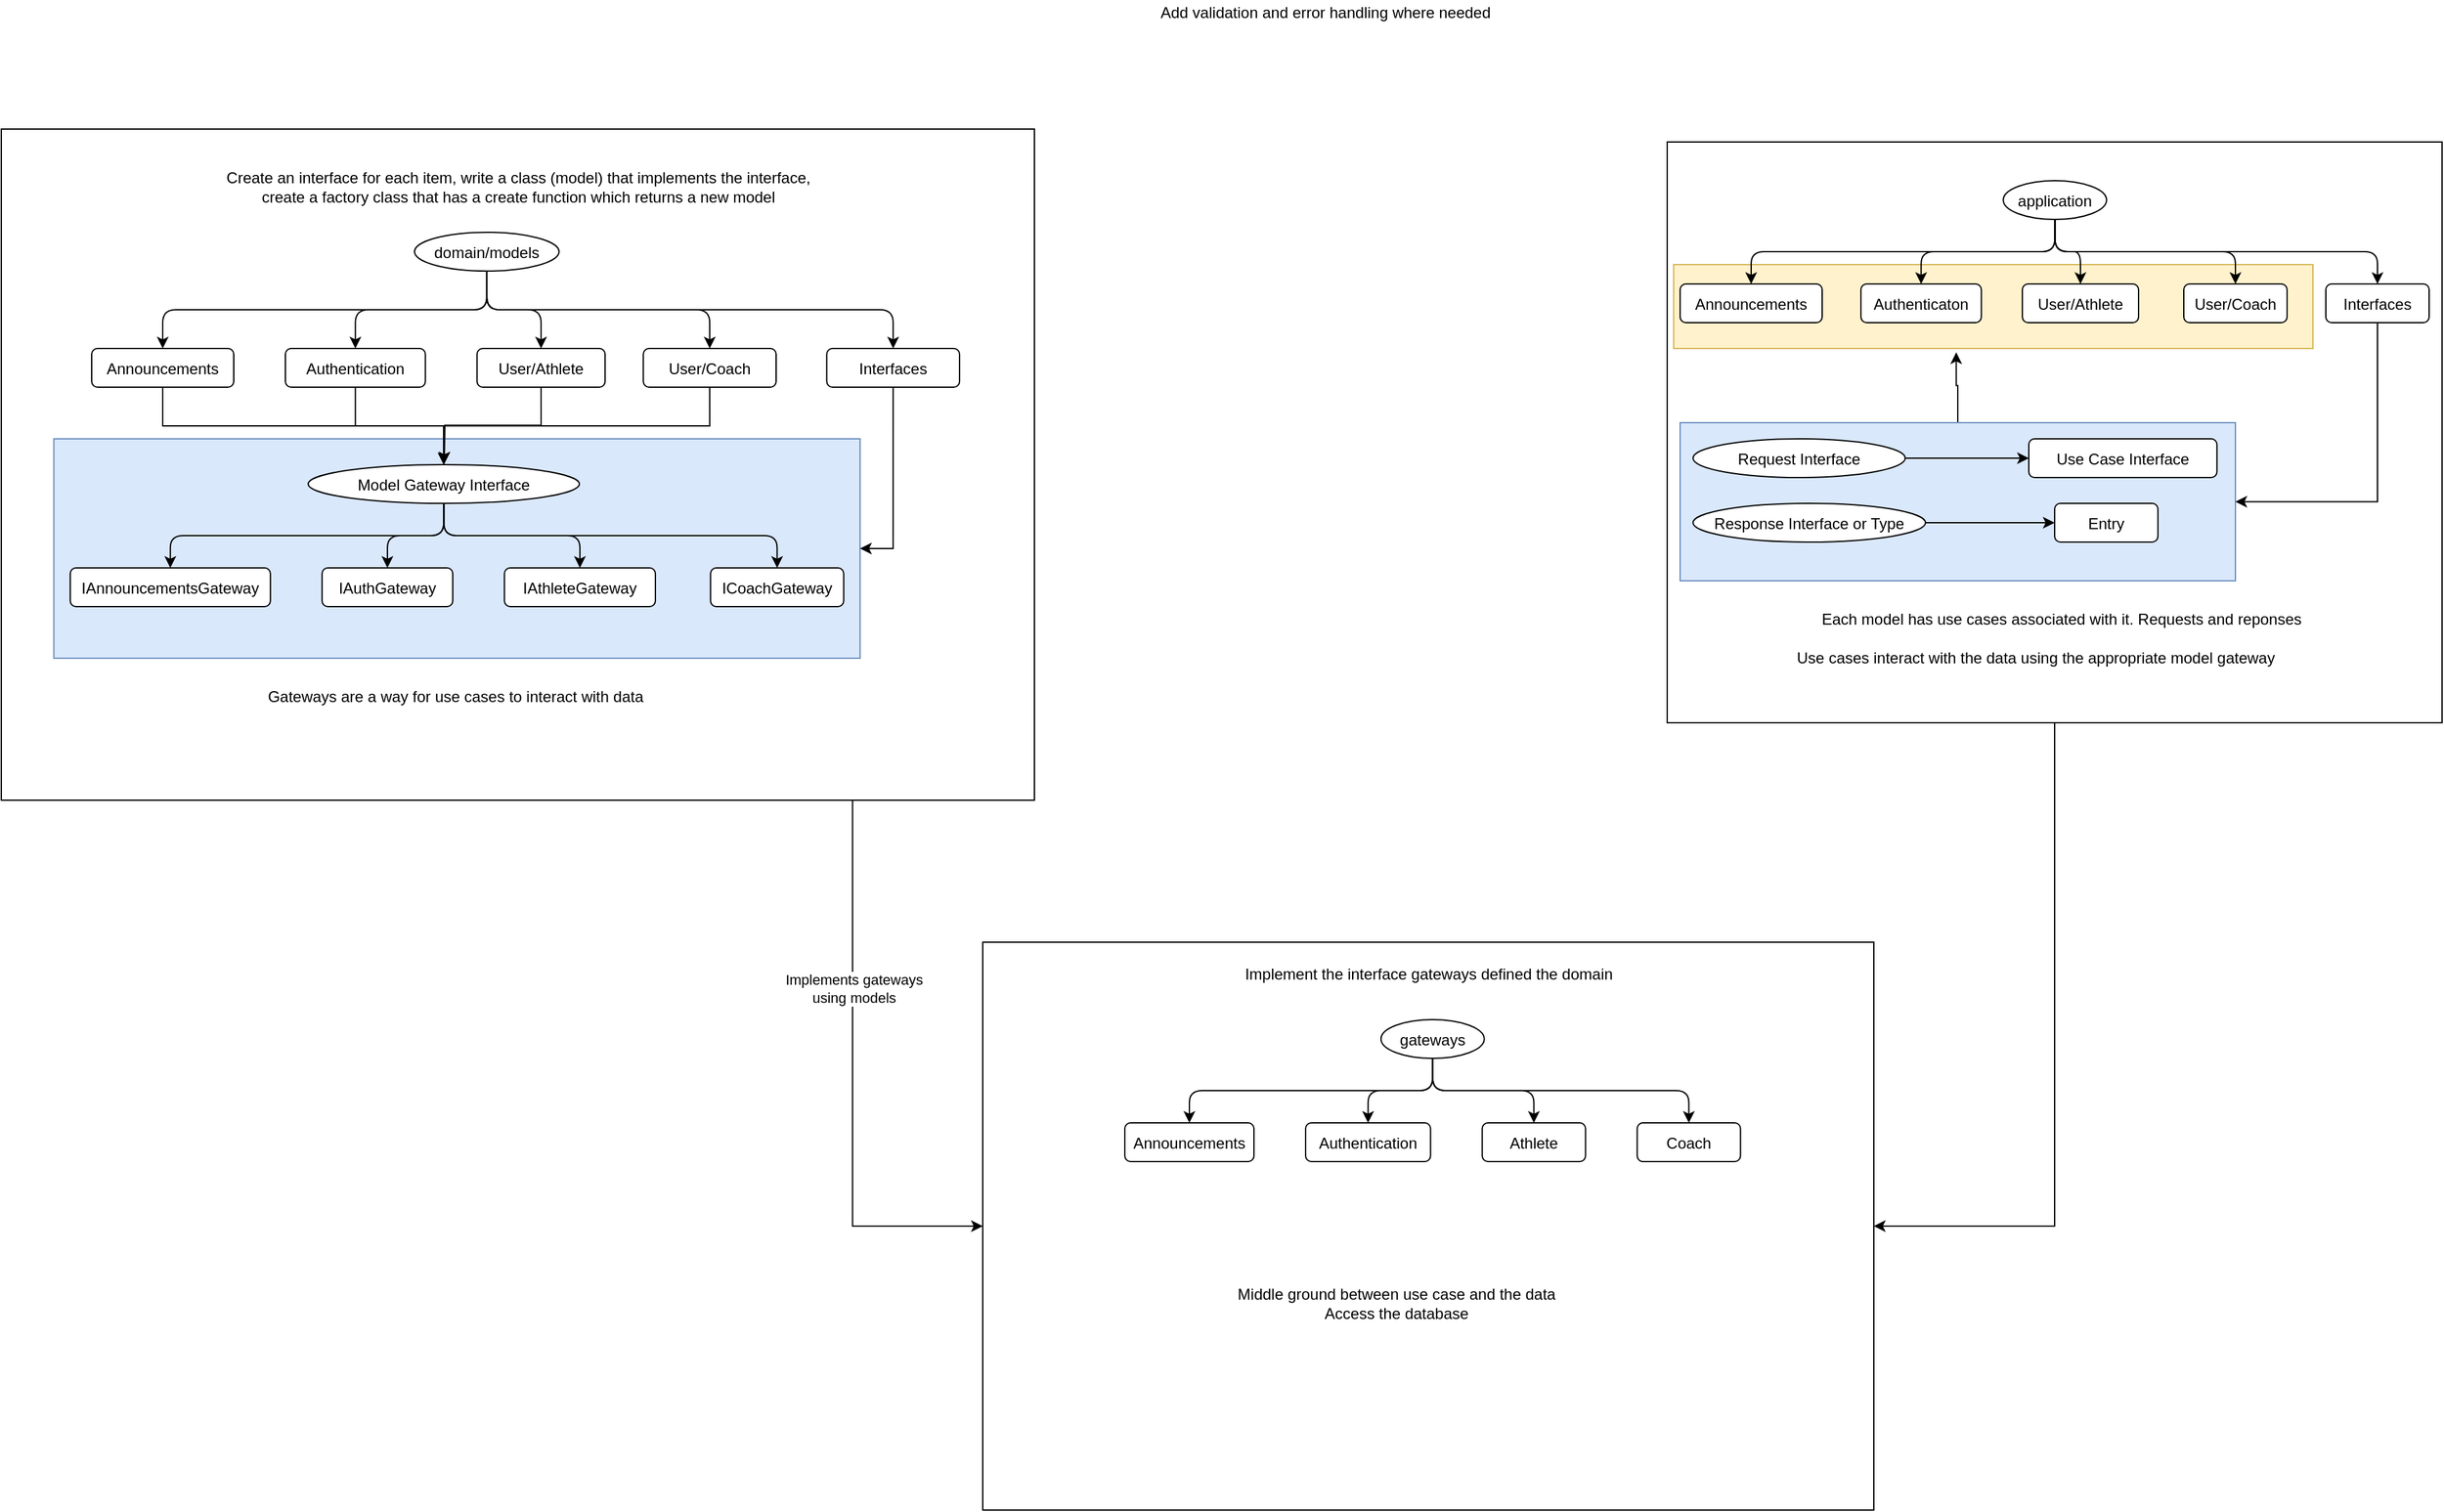<mxfile>
    <diagram id="IPEGBimvWpnkjGeF0lbS" name="Page-1">
        <mxGraphModel dx="1969" dy="2079" grid="1" gridSize="10" guides="1" tooltips="1" connect="1" arrows="1" fold="1" page="1" pageScale="1" pageWidth="1100" pageHeight="850" math="0" shadow="0">
            <root>
                <mxCell id="0"/>
                <mxCell id="1" parent="0"/>
                <mxCell id="77" style="edgeStyle=orthogonalEdgeStyle;rounded=0;orthogonalLoop=1;jettySize=auto;html=1;exitX=0.824;exitY=0.999;exitDx=0;exitDy=0;entryX=0;entryY=0.5;entryDx=0;entryDy=0;exitPerimeter=0;" edge="1" parent="1" source="14" target="64">
                    <mxGeometry relative="1" as="geometry"/>
                </mxCell>
                <mxCell id="78" value="Implements gateways&lt;br&gt;using models" style="edgeLabel;html=1;align=center;verticalAlign=middle;resizable=0;points=[];" vertex="1" connectable="0" parent="77">
                    <mxGeometry x="-0.229" y="1" relative="1" as="geometry">
                        <mxPoint y="-20" as="offset"/>
                    </mxGeometry>
                </mxCell>
                <mxCell id="14" value="" style="whiteSpace=wrap;html=1;" parent="1" vertex="1">
                    <mxGeometry x="100" y="-290" width="800" height="520" as="geometry"/>
                </mxCell>
                <mxCell id="53" value="" style="whiteSpace=wrap;html=1;fillColor=#dae8fc;strokeColor=#6c8ebf;" vertex="1" parent="1">
                    <mxGeometry x="140.7" y="-50" width="624.3" height="170" as="geometry"/>
                </mxCell>
                <mxCell id="80" style="edgeStyle=orthogonalEdgeStyle;rounded=0;orthogonalLoop=1;jettySize=auto;html=1;exitX=0.5;exitY=1;exitDx=0;exitDy=0;entryX=1;entryY=0.5;entryDx=0;entryDy=0;" edge="1" parent="1" source="25" target="64">
                    <mxGeometry relative="1" as="geometry"/>
                </mxCell>
                <mxCell id="25" value="" style="whiteSpace=wrap;html=1;" parent="1" vertex="1">
                    <mxGeometry x="1390" y="-280" width="600" height="450" as="geometry"/>
                </mxCell>
                <mxCell id="40" value="" style="whiteSpace=wrap;html=1;fillColor=#fff2cc;strokeColor=#d6b656;" vertex="1" parent="1">
                    <mxGeometry x="1395" y="-185" width="495" height="65" as="geometry"/>
                </mxCell>
                <mxCell id="41" style="edgeStyle=orthogonalEdgeStyle;rounded=0;orthogonalLoop=1;jettySize=auto;html=1;exitX=0.5;exitY=0;exitDx=0;exitDy=0;entryX=0.442;entryY=1.046;entryDx=0;entryDy=0;entryPerimeter=0;" edge="1" parent="1" source="38" target="40">
                    <mxGeometry relative="1" as="geometry"/>
                </mxCell>
                <mxCell id="38" value="" style="whiteSpace=wrap;html=1;fillColor=#dae8fc;strokeColor=#6c8ebf;" vertex="1" parent="1">
                    <mxGeometry x="1400" y="-62.5" width="430" height="122.5" as="geometry"/>
                </mxCell>
                <mxCell id="2" value="domain/models" style="ellipse" parent="1" vertex="1">
                    <mxGeometry x="420.0" y="-210" width="111.9" height="30" as="geometry"/>
                </mxCell>
                <mxCell id="60" style="edgeStyle=orthogonalEdgeStyle;rounded=0;orthogonalLoop=1;jettySize=auto;html=1;exitX=0.5;exitY=1;exitDx=0;exitDy=0;entryX=0.5;entryY=0;entryDx=0;entryDy=0;" edge="1" parent="1" source="3" target="44">
                    <mxGeometry relative="1" as="geometry"/>
                </mxCell>
                <mxCell id="3" value="Announcements" style="rounded=1;" parent="1" vertex="1">
                    <mxGeometry x="170.0" y="-120" width="110" height="30" as="geometry"/>
                </mxCell>
                <mxCell id="4" value="" style="edgeStyle=elbowEdgeStyle;elbow=vertical;" parent="1" source="2" target="3" edge="1">
                    <mxGeometry relative="1" as="geometry"/>
                </mxCell>
                <mxCell id="59" style="edgeStyle=orthogonalEdgeStyle;rounded=0;orthogonalLoop=1;jettySize=auto;html=1;exitX=0.5;exitY=1;exitDx=0;exitDy=0;entryX=0.5;entryY=0;entryDx=0;entryDy=0;" edge="1" parent="1" source="5" target="44">
                    <mxGeometry relative="1" as="geometry"/>
                </mxCell>
                <mxCell id="5" value="Authentication" style="rounded=1;" parent="1" vertex="1">
                    <mxGeometry x="320.0" y="-120" width="108.38" height="30" as="geometry"/>
                </mxCell>
                <mxCell id="6" value="" style="edgeStyle=elbowEdgeStyle;elbow=vertical;" parent="1" source="2" target="5" edge="1">
                    <mxGeometry relative="1" as="geometry"/>
                </mxCell>
                <mxCell id="58" style="edgeStyle=orthogonalEdgeStyle;rounded=0;orthogonalLoop=1;jettySize=auto;html=1;exitX=0.5;exitY=1;exitDx=0;exitDy=0;" edge="1" parent="1" source="7">
                    <mxGeometry relative="1" as="geometry">
                        <mxPoint x="443" y="-31" as="targetPoint"/>
                    </mxGeometry>
                </mxCell>
                <mxCell id="7" value="User/Athlete" style="rounded=1;" parent="1" vertex="1">
                    <mxGeometry x="468.38" y="-120" width="99.19" height="30" as="geometry"/>
                </mxCell>
                <mxCell id="8" value="" style="edgeStyle=elbowEdgeStyle;elbow=vertical;" parent="1" source="2" target="7" edge="1">
                    <mxGeometry relative="1" as="geometry"/>
                </mxCell>
                <mxCell id="57" style="edgeStyle=orthogonalEdgeStyle;rounded=0;orthogonalLoop=1;jettySize=auto;html=1;exitX=0.5;exitY=1;exitDx=0;exitDy=0;entryX=0.5;entryY=0;entryDx=0;entryDy=0;" edge="1" parent="1" source="9" target="44">
                    <mxGeometry relative="1" as="geometry"/>
                </mxCell>
                <mxCell id="9" value="User/Coach" style="rounded=1;" parent="1" vertex="1">
                    <mxGeometry x="597.15" y="-120" width="102.85" height="30" as="geometry"/>
                </mxCell>
                <mxCell id="10" value="" style="edgeStyle=elbowEdgeStyle;elbow=vertical;" parent="1" source="2" target="9" edge="1">
                    <mxGeometry relative="1" as="geometry"/>
                </mxCell>
                <mxCell id="13" value="Create an interface for each item, write a class (model) that implements the interface,&lt;br&gt;create a factory class that has a create function which returns a new model" style="text;html=1;align=center;verticalAlign=middle;resizable=0;points=[];autosize=1;strokeColor=none;" parent="1" vertex="1">
                    <mxGeometry x="265" y="-260" width="470" height="30" as="geometry"/>
                </mxCell>
                <mxCell id="15" value="Add validation and error handling where needed" style="text;html=1;align=center;verticalAlign=middle;resizable=0;points=[];autosize=1;strokeColor=none;" parent="1" vertex="1">
                    <mxGeometry x="990" y="-390" width="270" height="20" as="geometry"/>
                </mxCell>
                <mxCell id="16" value="application" style="ellipse" parent="1" vertex="1">
                    <mxGeometry x="1650.215" y="-250" width="80" height="30" as="geometry"/>
                </mxCell>
                <mxCell id="17" value="Announcements" style="rounded=1;" parent="1" vertex="1">
                    <mxGeometry x="1400" y="-170" width="110" height="30" as="geometry"/>
                </mxCell>
                <mxCell id="18" value="" style="edgeStyle=elbowEdgeStyle;elbow=vertical;" parent="1" source="16" target="17" edge="1">
                    <mxGeometry relative="1" as="geometry"/>
                </mxCell>
                <mxCell id="19" value="Authenticaton" style="rounded=1;" parent="1" vertex="1">
                    <mxGeometry x="1540" y="-170" width="93.25" height="30" as="geometry"/>
                </mxCell>
                <mxCell id="20" value="" style="edgeStyle=elbowEdgeStyle;elbow=vertical;" parent="1" source="16" target="19" edge="1">
                    <mxGeometry relative="1" as="geometry"/>
                </mxCell>
                <mxCell id="21" value="User/Athlete" style="rounded=1;" parent="1" vertex="1">
                    <mxGeometry x="1665" y="-170" width="90" height="30" as="geometry"/>
                </mxCell>
                <mxCell id="22" value="" style="edgeStyle=elbowEdgeStyle;elbow=vertical;" parent="1" source="16" target="21" edge="1">
                    <mxGeometry relative="1" as="geometry"/>
                </mxCell>
                <mxCell id="23" value="User/Coach" style="rounded=1;" parent="1" vertex="1">
                    <mxGeometry x="1790" y="-170" width="80" height="30" as="geometry"/>
                </mxCell>
                <mxCell id="24" value="" style="edgeStyle=elbowEdgeStyle;elbow=vertical;" parent="1" source="16" target="23" edge="1">
                    <mxGeometry relative="1" as="geometry"/>
                </mxCell>
                <mxCell id="39" style="edgeStyle=orthogonalEdgeStyle;rounded=0;orthogonalLoop=1;jettySize=auto;html=1;exitX=0.5;exitY=1;exitDx=0;exitDy=0;entryX=1;entryY=0.5;entryDx=0;entryDy=0;" edge="1" parent="1" source="27" target="38">
                    <mxGeometry relative="1" as="geometry"/>
                </mxCell>
                <mxCell id="27" value="Interfaces" style="rounded=1;" vertex="1" parent="1">
                    <mxGeometry x="1900" y="-170" width="80" height="30" as="geometry"/>
                </mxCell>
                <mxCell id="28" value="" style="edgeStyle=elbowEdgeStyle;elbow=vertical;exitX=0.5;exitY=1;exitDx=0;exitDy=0;" edge="1" parent="1" target="27" source="16">
                    <mxGeometry relative="1" as="geometry">
                        <mxPoint x="1690" y="-210" as="sourcePoint"/>
                    </mxGeometry>
                </mxCell>
                <mxCell id="30" value="Each model has use cases associated with it. Requests and reponses" style="text;html=1;align=center;verticalAlign=middle;resizable=0;points=[];autosize=1;strokeColor=none;" vertex="1" parent="1">
                    <mxGeometry x="1500" y="80" width="390" height="20" as="geometry"/>
                </mxCell>
                <mxCell id="31" value="Request Interface" style="ellipse" vertex="1" parent="1">
                    <mxGeometry x="1410" y="-50" width="164.3" height="30" as="geometry"/>
                </mxCell>
                <mxCell id="32" value="Use Case Interface" style="rounded=1;" vertex="1" parent="1">
                    <mxGeometry x="1670.003" y="-50" width="145.7" height="30" as="geometry"/>
                </mxCell>
                <mxCell id="33" value="" style="curved=1;noEdgeStyle=1;orthogonal=1;startArrow=none;" edge="1" target="32" parent="1">
                    <mxGeometry relative="1" as="geometry">
                        <mxPoint x="1610" y="-35" as="sourcePoint"/>
                        <Array as="points">
                            <mxPoint x="1586.3" y="-35"/>
                            <mxPoint x="1662.3" y="-35"/>
                        </Array>
                    </mxGeometry>
                </mxCell>
                <mxCell id="34" value="" style="curved=1;noEdgeStyle=1;orthogonal=1;endArrow=none;" edge="1" source="31" parent="1">
                    <mxGeometry relative="1" as="geometry">
                        <mxPoint x="1574.3" y="-35" as="sourcePoint"/>
                        <mxPoint x="1610" y="-35" as="targetPoint"/>
                        <Array as="points"/>
                    </mxGeometry>
                </mxCell>
                <mxCell id="35" value="Response Interface or Type" style="ellipse" vertex="1" parent="1">
                    <mxGeometry x="1410" width="180" height="30" as="geometry"/>
                </mxCell>
                <mxCell id="36" value="Entry" style="rounded=1;" vertex="1" parent="1">
                    <mxGeometry x="1690" width="80" height="30" as="geometry"/>
                </mxCell>
                <mxCell id="37" value="" style="curved=1;noEdgeStyle=1;orthogonal=1;" edge="1" source="35" target="36" parent="1">
                    <mxGeometry relative="1" as="geometry">
                        <Array as="points">
                            <mxPoint x="1602" y="15"/>
                            <mxPoint x="1678" y="15"/>
                        </Array>
                    </mxGeometry>
                </mxCell>
                <mxCell id="54" style="edgeStyle=orthogonalEdgeStyle;rounded=0;orthogonalLoop=1;jettySize=auto;html=1;exitX=0.5;exitY=1;exitDx=0;exitDy=0;entryX=1;entryY=0.5;entryDx=0;entryDy=0;" edge="1" parent="1" source="42" target="53">
                    <mxGeometry relative="1" as="geometry"/>
                </mxCell>
                <mxCell id="42" value="Interfaces" style="rounded=1;" vertex="1" parent="1">
                    <mxGeometry x="739.19" y="-120" width="102.85" height="30" as="geometry"/>
                </mxCell>
                <mxCell id="43" value="" style="edgeStyle=elbowEdgeStyle;elbow=vertical;exitX=0.5;exitY=1;exitDx=0;exitDy=0;" edge="1" parent="1" target="42" source="2">
                    <mxGeometry relative="1" as="geometry">
                        <mxPoint x="607.57" y="-180" as="sourcePoint"/>
                    </mxGeometry>
                </mxCell>
                <mxCell id="44" value="Model Gateway Interface" style="ellipse" vertex="1" parent="1">
                    <mxGeometry x="337.645" y="-30" width="210" height="30" as="geometry"/>
                </mxCell>
                <mxCell id="45" value="IAnnouncementsGateway" style="rounded=1;" vertex="1" parent="1">
                    <mxGeometry x="153.392" y="50" width="155" height="30" as="geometry"/>
                </mxCell>
                <mxCell id="46" value="" style="edgeStyle=elbowEdgeStyle;elbow=vertical;" edge="1" source="44" target="45" parent="1">
                    <mxGeometry relative="1" as="geometry"/>
                </mxCell>
                <mxCell id="47" value="IAuthGateway" style="rounded=1;" vertex="1" parent="1">
                    <mxGeometry x="348.392" y="50" width="101.22" height="30" as="geometry"/>
                </mxCell>
                <mxCell id="48" value="" style="edgeStyle=elbowEdgeStyle;elbow=vertical;" edge="1" source="44" target="47" parent="1">
                    <mxGeometry relative="1" as="geometry"/>
                </mxCell>
                <mxCell id="49" value="IAthleteGateway" style="rounded=1;" vertex="1" parent="1">
                    <mxGeometry x="489.612" y="50" width="116.89" height="30" as="geometry"/>
                </mxCell>
                <mxCell id="50" value="" style="edgeStyle=elbowEdgeStyle;elbow=vertical;" edge="1" source="44" target="49" parent="1">
                    <mxGeometry relative="1" as="geometry"/>
                </mxCell>
                <mxCell id="51" value="ICoachGateway" style="rounded=1;" vertex="1" parent="1">
                    <mxGeometry x="649.205" y="50" width="103.11" height="30" as="geometry"/>
                </mxCell>
                <mxCell id="52" value="" style="edgeStyle=elbowEdgeStyle;elbow=vertical;" edge="1" source="44" target="51" parent="1">
                    <mxGeometry relative="1" as="geometry"/>
                </mxCell>
                <mxCell id="61" value="Use cases interact with the data using the appropriate model gateway" style="text;html=1;align=center;verticalAlign=middle;resizable=0;points=[];autosize=1;strokeColor=none;" vertex="1" parent="1">
                    <mxGeometry x="1480" y="110" width="390" height="20" as="geometry"/>
                </mxCell>
                <mxCell id="62" value="Gateways are a way for use cases to interact with data&amp;nbsp;" style="text;html=1;align=center;verticalAlign=middle;resizable=0;points=[];autosize=1;strokeColor=none;" vertex="1" parent="1">
                    <mxGeometry x="297.85" y="140" width="310" height="20" as="geometry"/>
                </mxCell>
                <mxCell id="64" value="" style="whiteSpace=wrap;html=1;" vertex="1" parent="1">
                    <mxGeometry x="860" y="340" width="690" height="440" as="geometry"/>
                </mxCell>
                <mxCell id="65" value="gateways" style="ellipse" vertex="1" parent="1">
                    <mxGeometry x="1168.375" y="400" width="80" height="30" as="geometry"/>
                </mxCell>
                <mxCell id="66" value="Announcements" style="rounded=1;" vertex="1" parent="1">
                    <mxGeometry x="970" y="480" width="100" height="30" as="geometry"/>
                </mxCell>
                <mxCell id="67" value="" style="edgeStyle=elbowEdgeStyle;elbow=vertical;" edge="1" source="65" target="66" parent="1">
                    <mxGeometry relative="1" as="geometry"/>
                </mxCell>
                <mxCell id="68" value="Authentication" style="rounded=1;" vertex="1" parent="1">
                    <mxGeometry x="1110" y="480" width="96.75" height="30" as="geometry"/>
                </mxCell>
                <mxCell id="69" value="" style="edgeStyle=elbowEdgeStyle;elbow=vertical;" edge="1" source="65" target="68" parent="1">
                    <mxGeometry relative="1" as="geometry"/>
                </mxCell>
                <mxCell id="70" value="Athlete" style="rounded=1;" vertex="1" parent="1">
                    <mxGeometry x="1246.75" y="480" width="80" height="30" as="geometry"/>
                </mxCell>
                <mxCell id="71" value="" style="edgeStyle=elbowEdgeStyle;elbow=vertical;" edge="1" source="65" target="70" parent="1">
                    <mxGeometry relative="1" as="geometry"/>
                </mxCell>
                <mxCell id="72" value="Coach" style="rounded=1;" vertex="1" parent="1">
                    <mxGeometry x="1366.75" y="480" width="80" height="30" as="geometry"/>
                </mxCell>
                <mxCell id="73" value="" style="edgeStyle=elbowEdgeStyle;elbow=vertical;" edge="1" source="65" target="72" parent="1">
                    <mxGeometry relative="1" as="geometry"/>
                </mxCell>
                <mxCell id="74" value="Implement the interface gateways defined the domain" style="text;html=1;align=center;verticalAlign=middle;resizable=0;points=[];autosize=1;strokeColor=none;" vertex="1" parent="1">
                    <mxGeometry x="1055" y="355" width="300" height="20" as="geometry"/>
                </mxCell>
                <mxCell id="79" value="Middle ground between use case and the data&lt;br&gt;Access the database" style="text;html=1;align=center;verticalAlign=middle;resizable=0;points=[];autosize=1;strokeColor=none;" vertex="1" parent="1">
                    <mxGeometry x="1050" y="605" width="260" height="30" as="geometry"/>
                </mxCell>
            </root>
        </mxGraphModel>
    </diagram>
</mxfile>